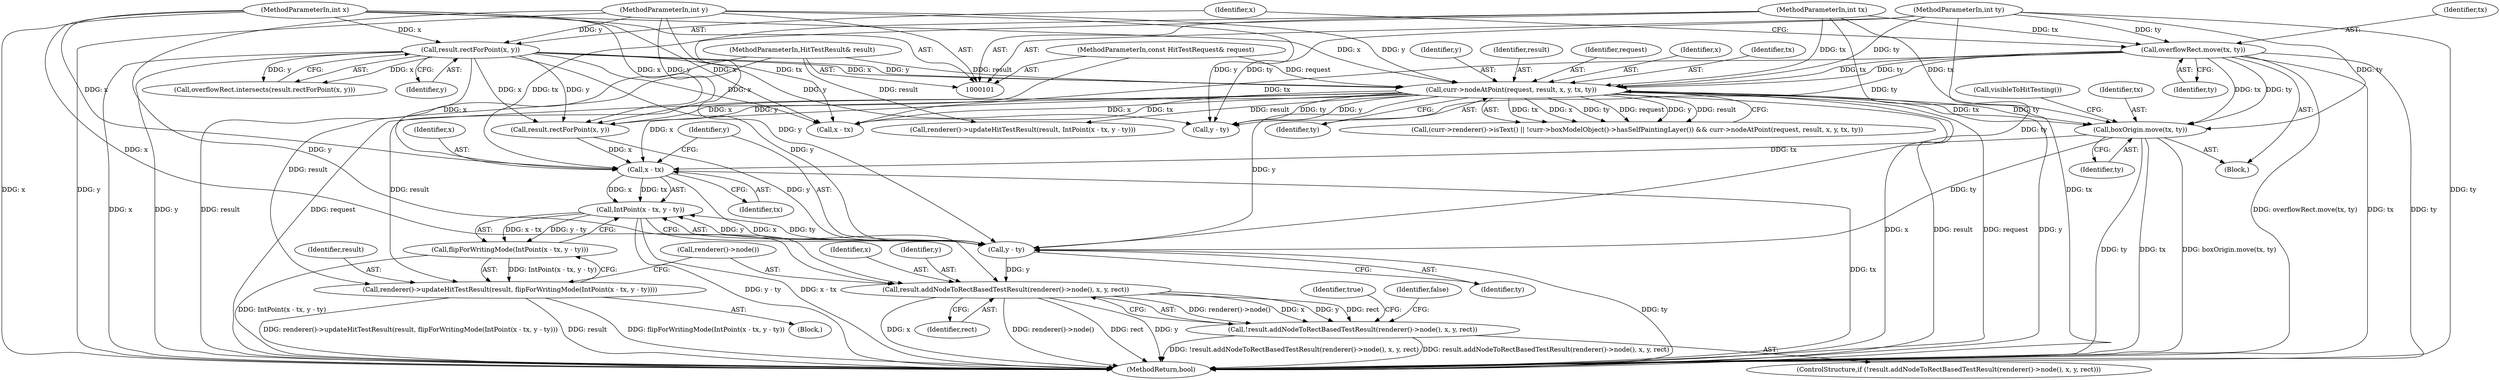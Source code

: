 digraph "1_Chrome_04cca6c05e4923f1b91e0dddf053e088456d8645@API" {
"1000162" [label="(Call,boxOrigin.move(tx, ty))"];
"1000139" [label="(Call,curr->nodeAtPoint(request, result, x, y, tx, ty))"];
"1000102" [label="(MethodParameterIn,const HitTestRequest& request)"];
"1000103" [label="(MethodParameterIn,HitTestResult& result)"];
"1000118" [label="(Call,result.rectForPoint(x, y))"];
"1000104" [label="(MethodParameterIn,int x)"];
"1000105" [label="(MethodParameterIn,int y)"];
"1000112" [label="(Call,overflowRect.move(tx, ty))"];
"1000106" [label="(MethodParameterIn,int tx)"];
"1000107" [label="(MethodParameterIn,int ty)"];
"1000178" [label="(Call,x - tx)"];
"1000177" [label="(Call,IntPoint(x - tx, y - ty))"];
"1000176" [label="(Call,flipForWritingMode(IntPoint(x - tx, y - ty)))"];
"1000174" [label="(Call,renderer()->updateHitTestResult(result, flipForWritingMode(IntPoint(x - tx, y - ty))))"];
"1000186" [label="(Call,result.addNodeToRectBasedTestResult(renderer()->node(), x, y, rect))"];
"1000185" [label="(Call,!result.addNodeToRectBasedTestResult(renderer()->node(), x, y, rect))"];
"1000181" [label="(Call,y - ty)"];
"1000139" [label="(Call,curr->nodeAtPoint(request, result, x, y, tx, ty))"];
"1000182" [label="(Identifier,y)"];
"1000188" [label="(Identifier,x)"];
"1000175" [label="(Identifier,result)"];
"1000186" [label="(Call,result.addNodeToRectBasedTestResult(renderer()->node(), x, y, rect))"];
"1000177" [label="(Call,IntPoint(x - tx, y - ty))"];
"1000143" [label="(Identifier,y)"];
"1000194" [label="(Identifier,false)"];
"1000180" [label="(Identifier,tx)"];
"1000104" [label="(MethodParameterIn,int x)"];
"1000117" [label="(Call,overflowRect.intersects(result.rectForPoint(x, y)))"];
"1000141" [label="(Identifier,result)"];
"1000140" [label="(Identifier,request)"];
"1000189" [label="(Identifier,y)"];
"1000113" [label="(Identifier,tx)"];
"1000120" [label="(Identifier,y)"];
"1000190" [label="(Identifier,rect)"];
"1000184" [label="(ControlStructure,if (!result.addNodeToRectBasedTestResult(renderer()->node(), x, y, rect)))"];
"1000142" [label="(Identifier,x)"];
"1000164" [label="(Identifier,ty)"];
"1000118" [label="(Call,result.rectForPoint(x, y))"];
"1000119" [label="(Identifier,x)"];
"1000108" [label="(Block,)"];
"1000147" [label="(Call,renderer()->updateHitTestResult(result, IntPoint(x - tx, y - ty)))"];
"1000183" [label="(Identifier,ty)"];
"1000178" [label="(Call,x - tx)"];
"1000153" [label="(Call,y - ty)"];
"1000107" [label="(MethodParameterIn,int ty)"];
"1000187" [label="(Call,renderer()->node())"];
"1000162" [label="(Call,boxOrigin.move(tx, ty))"];
"1000112" [label="(Call,overflowRect.move(tx, ty))"];
"1000168" [label="(Call,visibleToHitTesting())"];
"1000103" [label="(MethodParameterIn,HitTestResult& result)"];
"1000163" [label="(Identifier,tx)"];
"1000106" [label="(MethodParameterIn,int tx)"];
"1000102" [label="(MethodParameterIn,const HitTestRequest& request)"];
"1000195" [label="(MethodReturn,bool)"];
"1000179" [label="(Identifier,x)"];
"1000176" [label="(Call,flipForWritingMode(IntPoint(x - tx, y - ty)))"];
"1000134" [label="(Call,(curr->renderer()->isText() || !curr->boxModelObject()->hasSelfPaintingLayer()) && curr->nodeAtPoint(request, result, x, y, tx, ty))"];
"1000192" [label="(Identifier,true)"];
"1000170" [label="(Call,result.rectForPoint(x, y))"];
"1000174" [label="(Call,renderer()->updateHitTestResult(result, flipForWritingMode(IntPoint(x - tx, y - ty))))"];
"1000114" [label="(Identifier,ty)"];
"1000145" [label="(Identifier,ty)"];
"1000173" [label="(Block,)"];
"1000105" [label="(MethodParameterIn,int y)"];
"1000150" [label="(Call,x - tx)"];
"1000185" [label="(Call,!result.addNodeToRectBasedTestResult(renderer()->node(), x, y, rect))"];
"1000181" [label="(Call,y - ty)"];
"1000144" [label="(Identifier,tx)"];
"1000162" -> "1000108"  [label="AST: "];
"1000162" -> "1000164"  [label="CFG: "];
"1000163" -> "1000162"  [label="AST: "];
"1000164" -> "1000162"  [label="AST: "];
"1000168" -> "1000162"  [label="CFG: "];
"1000162" -> "1000195"  [label="DDG: ty"];
"1000162" -> "1000195"  [label="DDG: tx"];
"1000162" -> "1000195"  [label="DDG: boxOrigin.move(tx, ty)"];
"1000139" -> "1000162"  [label="DDG: tx"];
"1000139" -> "1000162"  [label="DDG: ty"];
"1000112" -> "1000162"  [label="DDG: tx"];
"1000112" -> "1000162"  [label="DDG: ty"];
"1000106" -> "1000162"  [label="DDG: tx"];
"1000107" -> "1000162"  [label="DDG: ty"];
"1000162" -> "1000178"  [label="DDG: tx"];
"1000162" -> "1000181"  [label="DDG: ty"];
"1000139" -> "1000134"  [label="AST: "];
"1000139" -> "1000145"  [label="CFG: "];
"1000140" -> "1000139"  [label="AST: "];
"1000141" -> "1000139"  [label="AST: "];
"1000142" -> "1000139"  [label="AST: "];
"1000143" -> "1000139"  [label="AST: "];
"1000144" -> "1000139"  [label="AST: "];
"1000145" -> "1000139"  [label="AST: "];
"1000134" -> "1000139"  [label="CFG: "];
"1000139" -> "1000195"  [label="DDG: x"];
"1000139" -> "1000195"  [label="DDG: result"];
"1000139" -> "1000195"  [label="DDG: request"];
"1000139" -> "1000195"  [label="DDG: y"];
"1000139" -> "1000134"  [label="DDG: tx"];
"1000139" -> "1000134"  [label="DDG: x"];
"1000139" -> "1000134"  [label="DDG: ty"];
"1000139" -> "1000134"  [label="DDG: request"];
"1000139" -> "1000134"  [label="DDG: y"];
"1000139" -> "1000134"  [label="DDG: result"];
"1000102" -> "1000139"  [label="DDG: request"];
"1000103" -> "1000139"  [label="DDG: result"];
"1000118" -> "1000139"  [label="DDG: x"];
"1000118" -> "1000139"  [label="DDG: y"];
"1000104" -> "1000139"  [label="DDG: x"];
"1000105" -> "1000139"  [label="DDG: y"];
"1000112" -> "1000139"  [label="DDG: tx"];
"1000112" -> "1000139"  [label="DDG: ty"];
"1000106" -> "1000139"  [label="DDG: tx"];
"1000107" -> "1000139"  [label="DDG: ty"];
"1000139" -> "1000147"  [label="DDG: result"];
"1000139" -> "1000150"  [label="DDG: x"];
"1000139" -> "1000150"  [label="DDG: tx"];
"1000139" -> "1000153"  [label="DDG: y"];
"1000139" -> "1000153"  [label="DDG: ty"];
"1000139" -> "1000170"  [label="DDG: x"];
"1000139" -> "1000170"  [label="DDG: y"];
"1000139" -> "1000174"  [label="DDG: result"];
"1000139" -> "1000178"  [label="DDG: x"];
"1000139" -> "1000181"  [label="DDG: y"];
"1000102" -> "1000101"  [label="AST: "];
"1000102" -> "1000195"  [label="DDG: request"];
"1000103" -> "1000101"  [label="AST: "];
"1000103" -> "1000195"  [label="DDG: result"];
"1000103" -> "1000147"  [label="DDG: result"];
"1000103" -> "1000174"  [label="DDG: result"];
"1000118" -> "1000117"  [label="AST: "];
"1000118" -> "1000120"  [label="CFG: "];
"1000119" -> "1000118"  [label="AST: "];
"1000120" -> "1000118"  [label="AST: "];
"1000117" -> "1000118"  [label="CFG: "];
"1000118" -> "1000195"  [label="DDG: x"];
"1000118" -> "1000195"  [label="DDG: y"];
"1000118" -> "1000117"  [label="DDG: x"];
"1000118" -> "1000117"  [label="DDG: y"];
"1000104" -> "1000118"  [label="DDG: x"];
"1000105" -> "1000118"  [label="DDG: y"];
"1000118" -> "1000150"  [label="DDG: x"];
"1000118" -> "1000153"  [label="DDG: y"];
"1000118" -> "1000170"  [label="DDG: x"];
"1000118" -> "1000170"  [label="DDG: y"];
"1000118" -> "1000178"  [label="DDG: x"];
"1000118" -> "1000181"  [label="DDG: y"];
"1000104" -> "1000101"  [label="AST: "];
"1000104" -> "1000195"  [label="DDG: x"];
"1000104" -> "1000150"  [label="DDG: x"];
"1000104" -> "1000170"  [label="DDG: x"];
"1000104" -> "1000178"  [label="DDG: x"];
"1000104" -> "1000186"  [label="DDG: x"];
"1000105" -> "1000101"  [label="AST: "];
"1000105" -> "1000195"  [label="DDG: y"];
"1000105" -> "1000153"  [label="DDG: y"];
"1000105" -> "1000170"  [label="DDG: y"];
"1000105" -> "1000181"  [label="DDG: y"];
"1000105" -> "1000186"  [label="DDG: y"];
"1000112" -> "1000108"  [label="AST: "];
"1000112" -> "1000114"  [label="CFG: "];
"1000113" -> "1000112"  [label="AST: "];
"1000114" -> "1000112"  [label="AST: "];
"1000119" -> "1000112"  [label="CFG: "];
"1000112" -> "1000195"  [label="DDG: ty"];
"1000112" -> "1000195"  [label="DDG: overflowRect.move(tx, ty)"];
"1000112" -> "1000195"  [label="DDG: tx"];
"1000106" -> "1000112"  [label="DDG: tx"];
"1000107" -> "1000112"  [label="DDG: ty"];
"1000112" -> "1000150"  [label="DDG: tx"];
"1000112" -> "1000153"  [label="DDG: ty"];
"1000106" -> "1000101"  [label="AST: "];
"1000106" -> "1000195"  [label="DDG: tx"];
"1000106" -> "1000150"  [label="DDG: tx"];
"1000106" -> "1000178"  [label="DDG: tx"];
"1000107" -> "1000101"  [label="AST: "];
"1000107" -> "1000195"  [label="DDG: ty"];
"1000107" -> "1000153"  [label="DDG: ty"];
"1000107" -> "1000181"  [label="DDG: ty"];
"1000178" -> "1000177"  [label="AST: "];
"1000178" -> "1000180"  [label="CFG: "];
"1000179" -> "1000178"  [label="AST: "];
"1000180" -> "1000178"  [label="AST: "];
"1000182" -> "1000178"  [label="CFG: "];
"1000178" -> "1000195"  [label="DDG: tx"];
"1000178" -> "1000177"  [label="DDG: x"];
"1000178" -> "1000177"  [label="DDG: tx"];
"1000170" -> "1000178"  [label="DDG: x"];
"1000178" -> "1000186"  [label="DDG: x"];
"1000177" -> "1000176"  [label="AST: "];
"1000177" -> "1000181"  [label="CFG: "];
"1000181" -> "1000177"  [label="AST: "];
"1000176" -> "1000177"  [label="CFG: "];
"1000177" -> "1000195"  [label="DDG: y - ty"];
"1000177" -> "1000195"  [label="DDG: x - tx"];
"1000177" -> "1000176"  [label="DDG: x - tx"];
"1000177" -> "1000176"  [label="DDG: y - ty"];
"1000181" -> "1000177"  [label="DDG: y"];
"1000181" -> "1000177"  [label="DDG: ty"];
"1000176" -> "1000174"  [label="AST: "];
"1000174" -> "1000176"  [label="CFG: "];
"1000176" -> "1000195"  [label="DDG: IntPoint(x - tx, y - ty)"];
"1000176" -> "1000174"  [label="DDG: IntPoint(x - tx, y - ty)"];
"1000174" -> "1000173"  [label="AST: "];
"1000175" -> "1000174"  [label="AST: "];
"1000187" -> "1000174"  [label="CFG: "];
"1000174" -> "1000195"  [label="DDG: flipForWritingMode(IntPoint(x - tx, y - ty))"];
"1000174" -> "1000195"  [label="DDG: renderer()->updateHitTestResult(result, flipForWritingMode(IntPoint(x - tx, y - ty)))"];
"1000174" -> "1000195"  [label="DDG: result"];
"1000186" -> "1000185"  [label="AST: "];
"1000186" -> "1000190"  [label="CFG: "];
"1000187" -> "1000186"  [label="AST: "];
"1000188" -> "1000186"  [label="AST: "];
"1000189" -> "1000186"  [label="AST: "];
"1000190" -> "1000186"  [label="AST: "];
"1000185" -> "1000186"  [label="CFG: "];
"1000186" -> "1000195"  [label="DDG: x"];
"1000186" -> "1000195"  [label="DDG: renderer()->node()"];
"1000186" -> "1000195"  [label="DDG: rect"];
"1000186" -> "1000195"  [label="DDG: y"];
"1000186" -> "1000185"  [label="DDG: renderer()->node()"];
"1000186" -> "1000185"  [label="DDG: x"];
"1000186" -> "1000185"  [label="DDG: y"];
"1000186" -> "1000185"  [label="DDG: rect"];
"1000181" -> "1000186"  [label="DDG: y"];
"1000185" -> "1000184"  [label="AST: "];
"1000192" -> "1000185"  [label="CFG: "];
"1000194" -> "1000185"  [label="CFG: "];
"1000185" -> "1000195"  [label="DDG: !result.addNodeToRectBasedTestResult(renderer()->node(), x, y, rect)"];
"1000185" -> "1000195"  [label="DDG: result.addNodeToRectBasedTestResult(renderer()->node(), x, y, rect)"];
"1000181" -> "1000183"  [label="CFG: "];
"1000182" -> "1000181"  [label="AST: "];
"1000183" -> "1000181"  [label="AST: "];
"1000181" -> "1000195"  [label="DDG: ty"];
"1000170" -> "1000181"  [label="DDG: y"];
}
